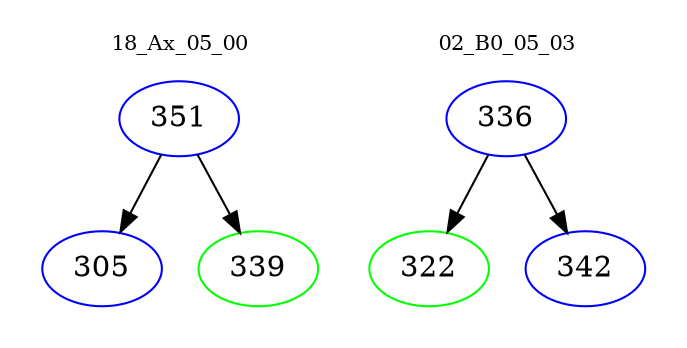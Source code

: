 digraph{
subgraph cluster_0 {
color = white
label = "18_Ax_05_00";
fontsize=10;
T0_351 [label="351", color="blue"]
T0_351 -> T0_305 [color="black"]
T0_305 [label="305", color="blue"]
T0_351 -> T0_339 [color="black"]
T0_339 [label="339", color="green"]
}
subgraph cluster_1 {
color = white
label = "02_B0_05_03";
fontsize=10;
T1_336 [label="336", color="blue"]
T1_336 -> T1_322 [color="black"]
T1_322 [label="322", color="green"]
T1_336 -> T1_342 [color="black"]
T1_342 [label="342", color="blue"]
}
}
